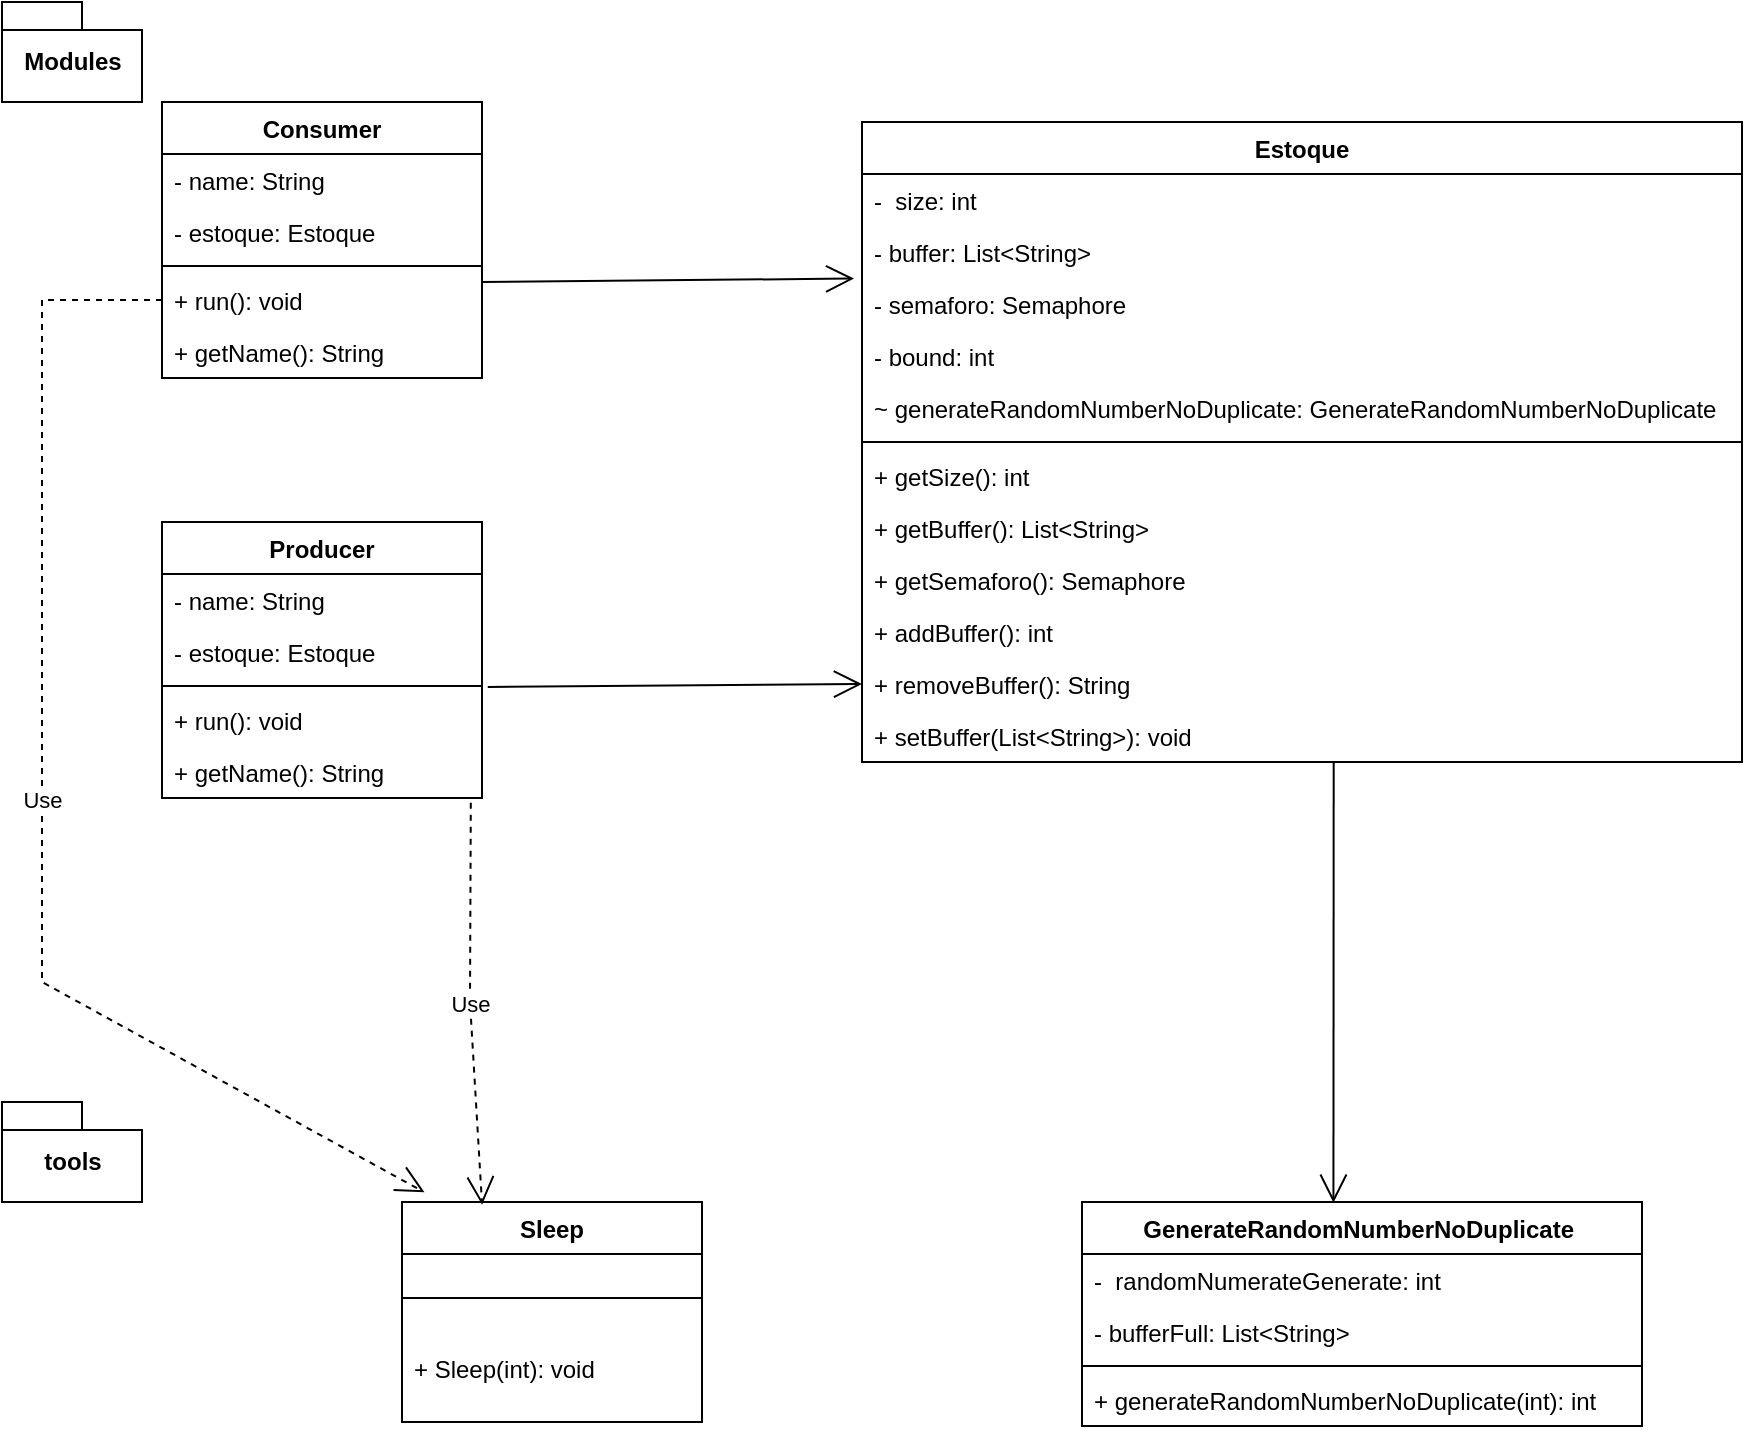<mxfile version="20.5.1" type="device"><diagram id="kVA0A6z712qPIPWEoMpN" name="Página-1"><mxGraphModel dx="914" dy="507" grid="1" gridSize="10" guides="1" tooltips="1" connect="1" arrows="1" fold="1" page="1" pageScale="1" pageWidth="3300" pageHeight="4681" math="0" shadow="0"><root><mxCell id="0"/><mxCell id="1" parent="0"/><mxCell id="mr2nZHwJqdMg3N2K91bs-6" value="Consumer" style="swimlane;fontStyle=1;align=center;verticalAlign=top;childLayout=stackLayout;horizontal=1;startSize=26;horizontalStack=0;resizeParent=1;resizeParentMax=0;resizeLast=0;collapsible=1;marginBottom=0;" parent="1" vertex="1"><mxGeometry x="100" y="150" width="160" height="138" as="geometry"/></mxCell><mxCell id="mr2nZHwJqdMg3N2K91bs-7" value="- name: String&#10;" style="text;strokeColor=none;fillColor=none;align=left;verticalAlign=top;spacingLeft=4;spacingRight=4;overflow=hidden;rotatable=0;points=[[0,0.5],[1,0.5]];portConstraint=eastwest;" parent="mr2nZHwJqdMg3N2K91bs-6" vertex="1"><mxGeometry y="26" width="160" height="26" as="geometry"/></mxCell><mxCell id="mr2nZHwJqdMg3N2K91bs-10" value="- estoque: Estoque&#10;" style="text;strokeColor=none;fillColor=none;align=left;verticalAlign=top;spacingLeft=4;spacingRight=4;overflow=hidden;rotatable=0;points=[[0,0.5],[1,0.5]];portConstraint=eastwest;" parent="mr2nZHwJqdMg3N2K91bs-6" vertex="1"><mxGeometry y="52" width="160" height="26" as="geometry"/></mxCell><mxCell id="mr2nZHwJqdMg3N2K91bs-8" value="" style="line;strokeWidth=1;fillColor=none;align=left;verticalAlign=middle;spacingTop=-1;spacingLeft=3;spacingRight=3;rotatable=0;labelPosition=right;points=[];portConstraint=eastwest;strokeColor=inherit;" parent="mr2nZHwJqdMg3N2K91bs-6" vertex="1"><mxGeometry y="78" width="160" height="8" as="geometry"/></mxCell><mxCell id="mr2nZHwJqdMg3N2K91bs-9" value="+ run(): void" style="text;strokeColor=none;fillColor=none;align=left;verticalAlign=top;spacingLeft=4;spacingRight=4;overflow=hidden;rotatable=0;points=[[0,0.5],[1,0.5]];portConstraint=eastwest;" parent="mr2nZHwJqdMg3N2K91bs-6" vertex="1"><mxGeometry y="86" width="160" height="26" as="geometry"/></mxCell><mxCell id="mr2nZHwJqdMg3N2K91bs-11" value="+ getName(): String" style="text;strokeColor=none;fillColor=none;align=left;verticalAlign=top;spacingLeft=4;spacingRight=4;overflow=hidden;rotatable=0;points=[[0,0.5],[1,0.5]];portConstraint=eastwest;" parent="mr2nZHwJqdMg3N2K91bs-6" vertex="1"><mxGeometry y="112" width="160" height="26" as="geometry"/></mxCell><mxCell id="mr2nZHwJqdMg3N2K91bs-12" value="Producer" style="swimlane;fontStyle=1;align=center;verticalAlign=top;childLayout=stackLayout;horizontal=1;startSize=26;horizontalStack=0;resizeParent=1;resizeParentMax=0;resizeLast=0;collapsible=1;marginBottom=0;" parent="1" vertex="1"><mxGeometry x="100" y="360" width="160" height="138" as="geometry"/></mxCell><mxCell id="mr2nZHwJqdMg3N2K91bs-13" value="- name: String&#10;" style="text;strokeColor=none;fillColor=none;align=left;verticalAlign=top;spacingLeft=4;spacingRight=4;overflow=hidden;rotatable=0;points=[[0,0.5],[1,0.5]];portConstraint=eastwest;" parent="mr2nZHwJqdMg3N2K91bs-12" vertex="1"><mxGeometry y="26" width="160" height="26" as="geometry"/></mxCell><mxCell id="mr2nZHwJqdMg3N2K91bs-14" value="- estoque: Estoque&#10;" style="text;strokeColor=none;fillColor=none;align=left;verticalAlign=top;spacingLeft=4;spacingRight=4;overflow=hidden;rotatable=0;points=[[0,0.5],[1,0.5]];portConstraint=eastwest;" parent="mr2nZHwJqdMg3N2K91bs-12" vertex="1"><mxGeometry y="52" width="160" height="26" as="geometry"/></mxCell><mxCell id="mr2nZHwJqdMg3N2K91bs-15" value="" style="line;strokeWidth=1;fillColor=none;align=left;verticalAlign=middle;spacingTop=-1;spacingLeft=3;spacingRight=3;rotatable=0;labelPosition=right;points=[];portConstraint=eastwest;strokeColor=inherit;" parent="mr2nZHwJqdMg3N2K91bs-12" vertex="1"><mxGeometry y="78" width="160" height="8" as="geometry"/></mxCell><mxCell id="mr2nZHwJqdMg3N2K91bs-16" value="+ run(): void" style="text;strokeColor=none;fillColor=none;align=left;verticalAlign=top;spacingLeft=4;spacingRight=4;overflow=hidden;rotatable=0;points=[[0,0.5],[1,0.5]];portConstraint=eastwest;" parent="mr2nZHwJqdMg3N2K91bs-12" vertex="1"><mxGeometry y="86" width="160" height="26" as="geometry"/></mxCell><mxCell id="mr2nZHwJqdMg3N2K91bs-17" value="+ getName(): String" style="text;strokeColor=none;fillColor=none;align=left;verticalAlign=top;spacingLeft=4;spacingRight=4;overflow=hidden;rotatable=0;points=[[0,0.5],[1,0.5]];portConstraint=eastwest;" parent="mr2nZHwJqdMg3N2K91bs-12" vertex="1"><mxGeometry y="112" width="160" height="26" as="geometry"/></mxCell><mxCell id="mr2nZHwJqdMg3N2K91bs-18" value="Estoque" style="swimlane;fontStyle=1;align=center;verticalAlign=top;childLayout=stackLayout;horizontal=1;startSize=26;horizontalStack=0;resizeParent=1;resizeParentMax=0;resizeLast=0;collapsible=1;marginBottom=0;" parent="1" vertex="1"><mxGeometry x="450" y="160" width="440" height="320" as="geometry"/></mxCell><mxCell id="mr2nZHwJqdMg3N2K91bs-19" value="-  size: int&#10;" style="text;strokeColor=none;fillColor=none;align=left;verticalAlign=top;spacingLeft=4;spacingRight=4;overflow=hidden;rotatable=0;points=[[0,0.5],[1,0.5]];portConstraint=eastwest;" parent="mr2nZHwJqdMg3N2K91bs-18" vertex="1"><mxGeometry y="26" width="440" height="26" as="geometry"/></mxCell><mxCell id="mr2nZHwJqdMg3N2K91bs-20" value="- buffer: List&lt;String&gt;&#10;&#10;" style="text;strokeColor=none;fillColor=none;align=left;verticalAlign=top;spacingLeft=4;spacingRight=4;overflow=hidden;rotatable=0;points=[[0,0.5],[1,0.5]];portConstraint=eastwest;" parent="mr2nZHwJqdMg3N2K91bs-18" vertex="1"><mxGeometry y="52" width="440" height="26" as="geometry"/></mxCell><mxCell id="mr2nZHwJqdMg3N2K91bs-24" value="- semaforo: Semaphore" style="text;strokeColor=none;fillColor=none;align=left;verticalAlign=top;spacingLeft=4;spacingRight=4;overflow=hidden;rotatable=0;points=[[0,0.5],[1,0.5]];portConstraint=eastwest;" parent="mr2nZHwJqdMg3N2K91bs-18" vertex="1"><mxGeometry y="78" width="440" height="26" as="geometry"/></mxCell><mxCell id="mr2nZHwJqdMg3N2K91bs-25" value="- bound: int" style="text;strokeColor=none;fillColor=none;align=left;verticalAlign=top;spacingLeft=4;spacingRight=4;overflow=hidden;rotatable=0;points=[[0,0.5],[1,0.5]];portConstraint=eastwest;" parent="mr2nZHwJqdMg3N2K91bs-18" vertex="1"><mxGeometry y="104" width="440" height="26" as="geometry"/></mxCell><mxCell id="mr2nZHwJqdMg3N2K91bs-26" value="~ generateRandomNumberNoDuplicate: GenerateRandomNumberNoDuplicate " style="text;strokeColor=none;fillColor=none;align=left;verticalAlign=top;spacingLeft=4;spacingRight=4;overflow=hidden;rotatable=0;points=[[0,0.5],[1,0.5]];portConstraint=eastwest;" parent="mr2nZHwJqdMg3N2K91bs-18" vertex="1"><mxGeometry y="130" width="440" height="26" as="geometry"/></mxCell><mxCell id="mr2nZHwJqdMg3N2K91bs-21" value="" style="line;strokeWidth=1;fillColor=none;align=left;verticalAlign=middle;spacingTop=-1;spacingLeft=3;spacingRight=3;rotatable=0;labelPosition=right;points=[];portConstraint=eastwest;strokeColor=inherit;" parent="mr2nZHwJqdMg3N2K91bs-18" vertex="1"><mxGeometry y="156" width="440" height="8" as="geometry"/></mxCell><mxCell id="mr2nZHwJqdMg3N2K91bs-22" value="+ getSize(): int" style="text;strokeColor=none;fillColor=none;align=left;verticalAlign=top;spacingLeft=4;spacingRight=4;overflow=hidden;rotatable=0;points=[[0,0.5],[1,0.5]];portConstraint=eastwest;" parent="mr2nZHwJqdMg3N2K91bs-18" vertex="1"><mxGeometry y="164" width="440" height="26" as="geometry"/></mxCell><mxCell id="mr2nZHwJqdMg3N2K91bs-23" value="+ getBuffer(): List&lt;String&gt;" style="text;strokeColor=none;fillColor=none;align=left;verticalAlign=top;spacingLeft=4;spacingRight=4;overflow=hidden;rotatable=0;points=[[0,0.5],[1,0.5]];portConstraint=eastwest;" parent="mr2nZHwJqdMg3N2K91bs-18" vertex="1"><mxGeometry y="190" width="440" height="26" as="geometry"/></mxCell><mxCell id="GRNgrqNI8iaZsD9HYSvK-1" value="+ getSemaforo(): Semaphore " style="text;strokeColor=none;fillColor=none;align=left;verticalAlign=top;spacingLeft=4;spacingRight=4;overflow=hidden;rotatable=0;points=[[0,0.5],[1,0.5]];portConstraint=eastwest;" vertex="1" parent="mr2nZHwJqdMg3N2K91bs-18"><mxGeometry y="216" width="440" height="26" as="geometry"/></mxCell><mxCell id="GRNgrqNI8iaZsD9HYSvK-2" value="+ addBuffer(): int&#10;" style="text;strokeColor=none;fillColor=none;align=left;verticalAlign=top;spacingLeft=4;spacingRight=4;overflow=hidden;rotatable=0;points=[[0,0.5],[1,0.5]];portConstraint=eastwest;" vertex="1" parent="mr2nZHwJqdMg3N2K91bs-18"><mxGeometry y="242" width="440" height="26" as="geometry"/></mxCell><mxCell id="GRNgrqNI8iaZsD9HYSvK-3" value="+ removeBuffer(): String&#10;" style="text;strokeColor=none;fillColor=none;align=left;verticalAlign=top;spacingLeft=4;spacingRight=4;overflow=hidden;rotatable=0;points=[[0,0.5],[1,0.5]];portConstraint=eastwest;" vertex="1" parent="mr2nZHwJqdMg3N2K91bs-18"><mxGeometry y="268" width="440" height="26" as="geometry"/></mxCell><mxCell id="GRNgrqNI8iaZsD9HYSvK-4" value="+ setBuffer(List&lt;String&gt;): void&#10;" style="text;strokeColor=none;fillColor=none;align=left;verticalAlign=top;spacingLeft=4;spacingRight=4;overflow=hidden;rotatable=0;points=[[0,0.5],[1,0.5]];portConstraint=eastwest;" vertex="1" parent="mr2nZHwJqdMg3N2K91bs-18"><mxGeometry y="294" width="440" height="26" as="geometry"/></mxCell><mxCell id="mr2nZHwJqdMg3N2K91bs-28" value="Modules" style="shape=folder;fontStyle=1;spacingTop=10;tabWidth=40;tabHeight=14;tabPosition=left;html=1;" parent="1" vertex="1"><mxGeometry x="20" y="100" width="70" height="50" as="geometry"/></mxCell><mxCell id="mr2nZHwJqdMg3N2K91bs-29" value="tools" style="shape=folder;fontStyle=1;spacingTop=10;tabWidth=40;tabHeight=14;tabPosition=left;html=1;" parent="1" vertex="1"><mxGeometry x="20" y="650" width="70" height="50" as="geometry"/></mxCell><mxCell id="mr2nZHwJqdMg3N2K91bs-30" value="GenerateRandomNumberNoDuplicate " style="swimlane;fontStyle=1;align=center;verticalAlign=top;childLayout=stackLayout;horizontal=1;startSize=26;horizontalStack=0;resizeParent=1;resizeParentMax=0;resizeLast=0;collapsible=1;marginBottom=0;" parent="1" vertex="1"><mxGeometry x="560" y="700" width="280" height="112" as="geometry"/></mxCell><mxCell id="mr2nZHwJqdMg3N2K91bs-31" value="-  randomNumerateGenerate: int&#10;" style="text;strokeColor=none;fillColor=none;align=left;verticalAlign=top;spacingLeft=4;spacingRight=4;overflow=hidden;rotatable=0;points=[[0,0.5],[1,0.5]];portConstraint=eastwest;" parent="mr2nZHwJqdMg3N2K91bs-30" vertex="1"><mxGeometry y="26" width="280" height="26" as="geometry"/></mxCell><mxCell id="mr2nZHwJqdMg3N2K91bs-32" value="- bufferFull: List&lt;String&gt;&#10;&#10;" style="text;strokeColor=none;fillColor=none;align=left;verticalAlign=top;spacingLeft=4;spacingRight=4;overflow=hidden;rotatable=0;points=[[0,0.5],[1,0.5]];portConstraint=eastwest;" parent="mr2nZHwJqdMg3N2K91bs-30" vertex="1"><mxGeometry y="52" width="280" height="26" as="geometry"/></mxCell><mxCell id="mr2nZHwJqdMg3N2K91bs-36" value="" style="line;strokeWidth=1;fillColor=none;align=left;verticalAlign=middle;spacingTop=-1;spacingLeft=3;spacingRight=3;rotatable=0;labelPosition=right;points=[];portConstraint=eastwest;strokeColor=inherit;" parent="mr2nZHwJqdMg3N2K91bs-30" vertex="1"><mxGeometry y="78" width="280" height="8" as="geometry"/></mxCell><mxCell id="mr2nZHwJqdMg3N2K91bs-37" value="+ generateRandomNumberNoDuplicate(int): int" style="text;strokeColor=none;fillColor=none;align=left;verticalAlign=top;spacingLeft=4;spacingRight=4;overflow=hidden;rotatable=0;points=[[0,0.5],[1,0.5]];portConstraint=eastwest;" parent="mr2nZHwJqdMg3N2K91bs-30" vertex="1"><mxGeometry y="86" width="280" height="26" as="geometry"/></mxCell><mxCell id="GRNgrqNI8iaZsD9HYSvK-5" value="Sleep" style="swimlane;fontStyle=1;align=center;verticalAlign=top;childLayout=stackLayout;horizontal=1;startSize=26;horizontalStack=0;resizeParent=1;resizeParentMax=0;resizeLast=0;collapsible=1;marginBottom=0;" vertex="1" parent="1"><mxGeometry x="220" y="700" width="150" height="110" as="geometry"/></mxCell><mxCell id="GRNgrqNI8iaZsD9HYSvK-7" value="" style="line;strokeWidth=1;fillColor=none;align=left;verticalAlign=middle;spacingTop=-1;spacingLeft=3;spacingRight=3;rotatable=0;labelPosition=right;points=[];portConstraint=eastwest;strokeColor=inherit;" vertex="1" parent="GRNgrqNI8iaZsD9HYSvK-5"><mxGeometry y="26" width="150" height="44" as="geometry"/></mxCell><mxCell id="GRNgrqNI8iaZsD9HYSvK-8" value="+ Sleep(int): void" style="text;strokeColor=none;fillColor=none;align=left;verticalAlign=top;spacingLeft=4;spacingRight=4;overflow=hidden;rotatable=0;points=[[0,0.5],[1,0.5]];portConstraint=eastwest;" vertex="1" parent="GRNgrqNI8iaZsD9HYSvK-5"><mxGeometry y="70" width="150" height="40" as="geometry"/></mxCell><mxCell id="GRNgrqNI8iaZsD9HYSvK-19" value="" style="endArrow=open;endFill=1;endSize=12;html=1;rounded=0;exitX=0.536;exitY=1;exitDx=0;exitDy=0;exitPerimeter=0;entryX=0.449;entryY=0.003;entryDx=0;entryDy=0;entryPerimeter=0;" edge="1" parent="1" source="GRNgrqNI8iaZsD9HYSvK-4" target="mr2nZHwJqdMg3N2K91bs-30"><mxGeometry width="160" relative="1" as="geometry"><mxPoint x="370" y="670" as="sourcePoint"/><mxPoint x="530" y="670" as="targetPoint"/></mxGeometry></mxCell><mxCell id="GRNgrqNI8iaZsD9HYSvK-22" value="" style="endArrow=open;endFill=1;endSize=12;html=1;rounded=0;entryX=-0.009;entryY=1.01;entryDx=0;entryDy=0;entryPerimeter=0;" edge="1" parent="1" target="mr2nZHwJqdMg3N2K91bs-20"><mxGeometry width="160" relative="1" as="geometry"><mxPoint x="260" y="240" as="sourcePoint"/><mxPoint x="450" y="225" as="targetPoint"/></mxGeometry></mxCell><mxCell id="GRNgrqNI8iaZsD9HYSvK-23" value="" style="endArrow=open;endFill=1;endSize=12;html=1;rounded=0;entryX=0;entryY=0.5;entryDx=0;entryDy=0;exitX=1.018;exitY=1.172;exitDx=0;exitDy=0;exitPerimeter=0;" edge="1" parent="1" source="mr2nZHwJqdMg3N2K91bs-14" target="GRNgrqNI8iaZsD9HYSvK-3"><mxGeometry width="160" relative="1" as="geometry"><mxPoint x="260" y="430" as="sourcePoint"/><mxPoint x="420" y="430" as="targetPoint"/><Array as="points"/></mxGeometry></mxCell><mxCell id="GRNgrqNI8iaZsD9HYSvK-32" value="Use" style="endArrow=open;endSize=12;dashed=1;html=1;rounded=0;exitX=0.965;exitY=1.091;exitDx=0;exitDy=0;exitPerimeter=0;entryX=0.267;entryY=0.013;entryDx=0;entryDy=0;entryPerimeter=0;" edge="1" parent="1" source="mr2nZHwJqdMg3N2K91bs-17" target="GRNgrqNI8iaZsD9HYSvK-5"><mxGeometry width="160" relative="1" as="geometry"><mxPoint x="340" y="660" as="sourcePoint"/><mxPoint x="254" y="690" as="targetPoint"/><Array as="points"><mxPoint x="254" y="600"/></Array></mxGeometry></mxCell><mxCell id="GRNgrqNI8iaZsD9HYSvK-33" value="Use" style="endArrow=open;endSize=12;dashed=1;html=1;rounded=0;exitX=0;exitY=0.5;exitDx=0;exitDy=0;entryX=0.075;entryY=-0.044;entryDx=0;entryDy=0;entryPerimeter=0;" edge="1" parent="1" source="mr2nZHwJqdMg3N2K91bs-9" target="GRNgrqNI8iaZsD9HYSvK-5"><mxGeometry width="160" relative="1" as="geometry"><mxPoint x="40" y="420" as="sourcePoint"/><mxPoint x="200" y="420" as="targetPoint"/><Array as="points"><mxPoint x="40" y="249"/><mxPoint x="40" y="590"/></Array></mxGeometry></mxCell></root></mxGraphModel></diagram></mxfile>